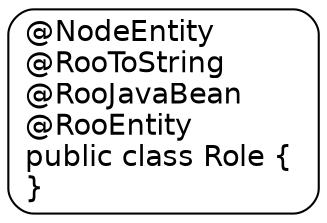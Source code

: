 digraph Role {
  node [
    fontname = "Bitstream Vera Sans"
    shape = "Mrecord"
  ]
  edge [
    fontname = "Bitstream Vera Sans"
  ]

  Role [
    
    label = "{@NodeEntity\
    \l@RooToString\
    \l@RooJavaBean\
    \l@RooEntity\
    \lpublic class Role \{\
    \l\}\
    \l}"
  ]

}
